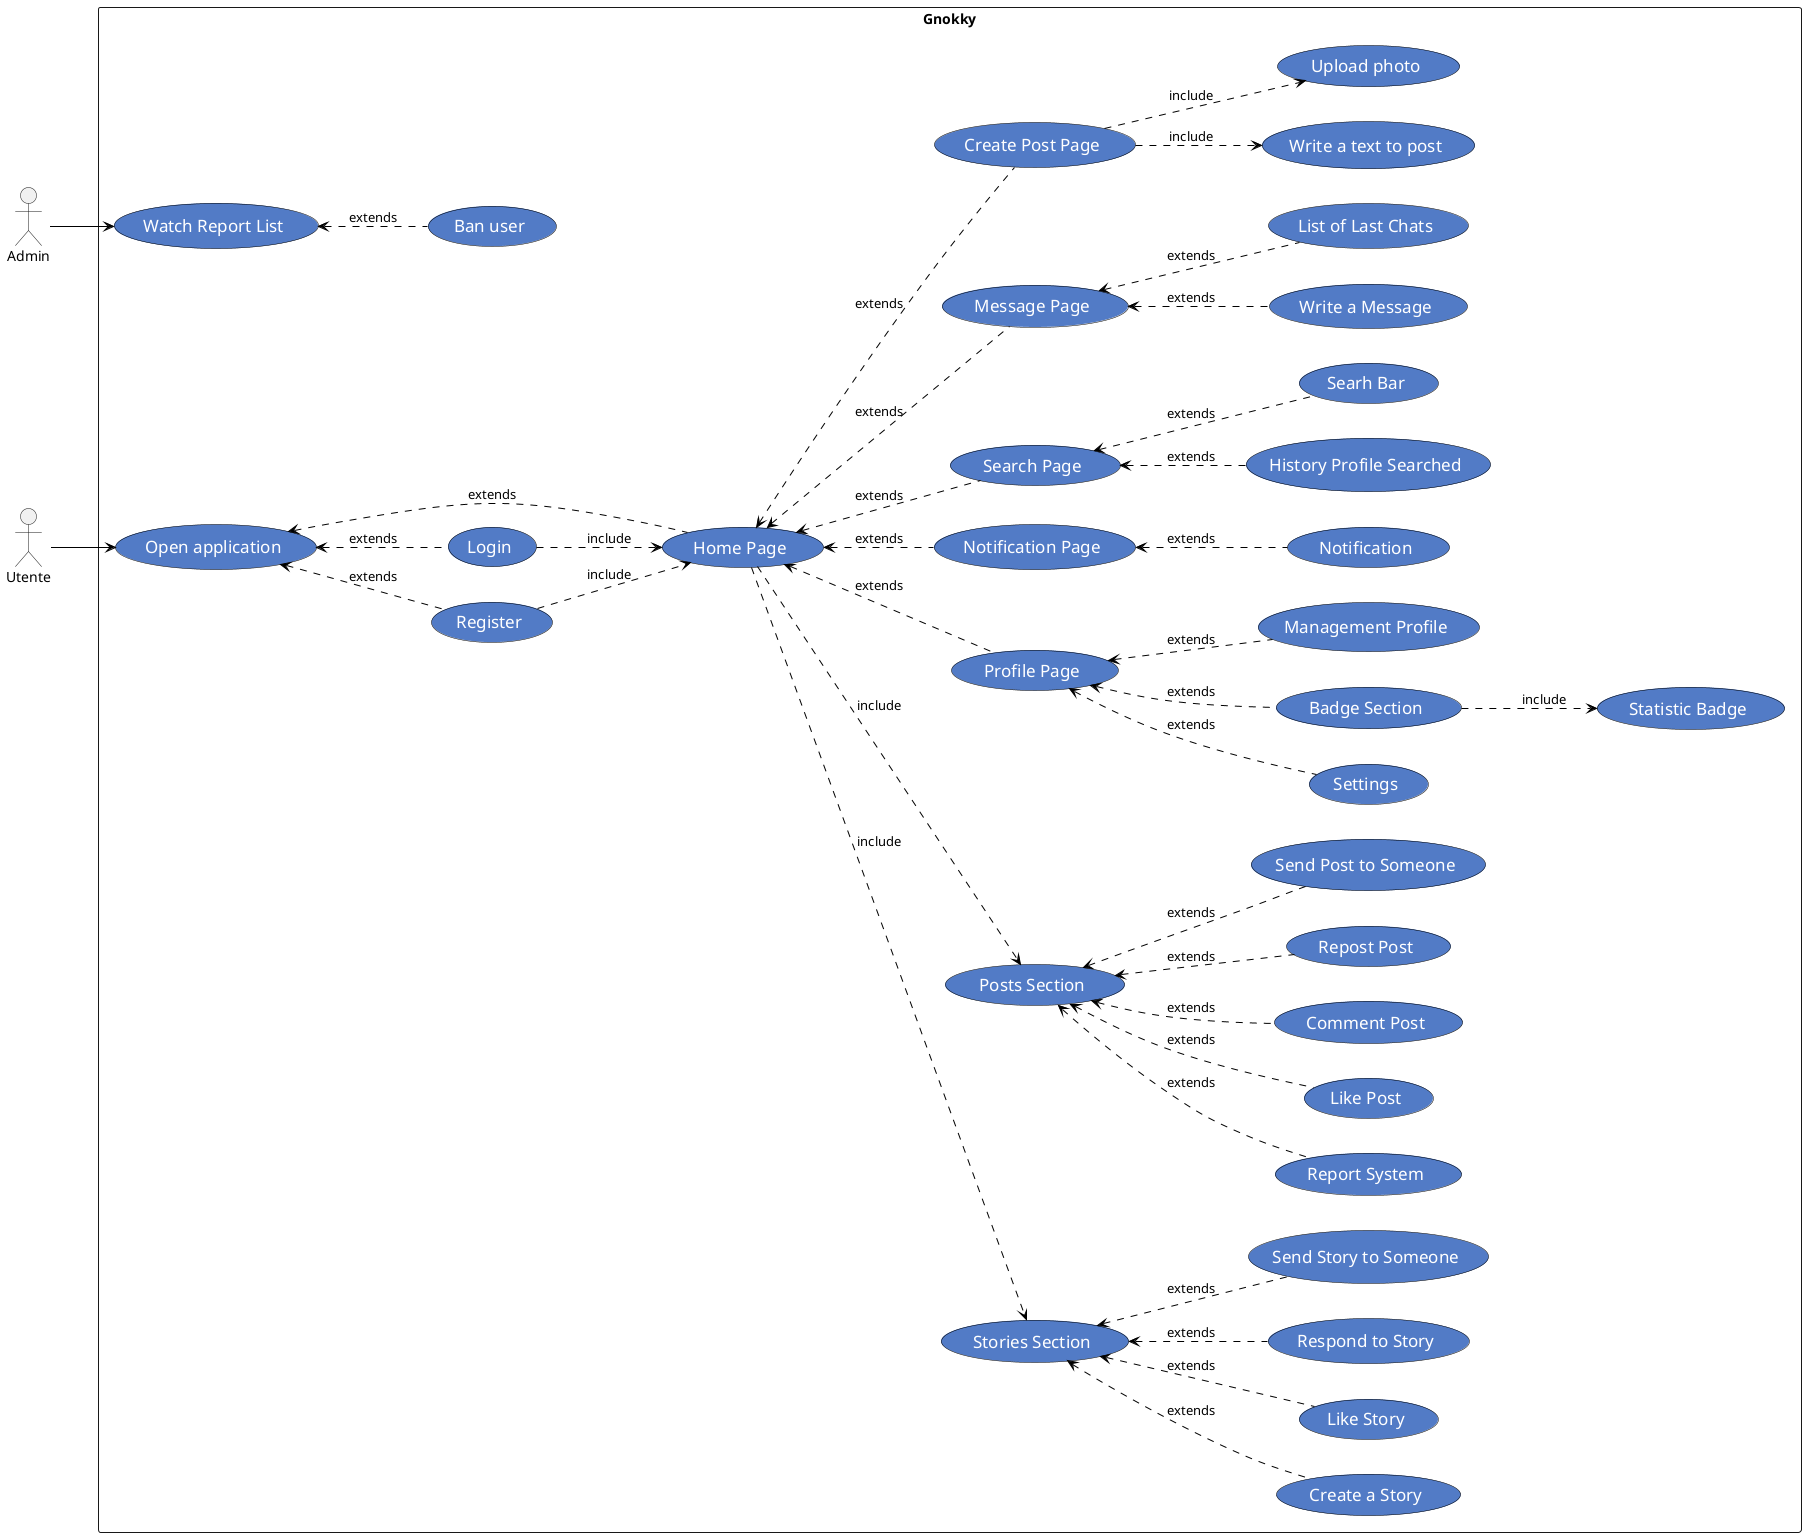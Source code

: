 @startuml gnokky
skinparam usecase {
    FontColor          white
    AttributeFontColor white
    FontSize           17
    AttributeFontSize  15
    AttributeFontname  Droid Sans Mono
    BackgroundColor    #527BC6
    BorderColor        black
    ArrowColor         black
}
left to right direction
:Admin:
:Utente:
rectangle Gnokky{
    Utente --> (Open application)
    Admin --> (Watch Report List)

    (Watch Report List) <.. (Ban user) : extends

    (Open application) <.. (Register) : extends
    (Open application) <.. (Login) : extends
    (Open application) <.. (Home Page) : extends
    (Register) ..> (Home Page) : include
    (Login) ..> (Home Page) : include

    (Home Page) ..> (Stories Section) : include
    (Home Page) ..> (Posts Section) : include
    (Home Page) <.. (Profile Page) : extends
    (Home Page) <.. (Notification Page) : extends
    (Home Page) <.. (Search Page) : extends
    (Home Page) <.. (Message Page) : extends
    (Home Page) <.. (Create Post Page) : extends

    (Profile Page) <.. (Management Profile) : extends
    (Profile Page) <.. (Settings) : extends
    (Profile Page) <.. (Badge Section) : extends

    (Badge Section) ..> (Statistic Badge) : include

    (Notification Page) <.. (Notification) : extends

    (Search Page) <.. (Searh Bar) : extends
    (Search Page) <.. (History Profile Searched) : extends

    (Message Page) <.. (List of Last Chats) : extends
    (Message Page) <.. (Write a Message) : extends

    (Create Post Page) ..> (Upload photo) : include
    (Create Post Page) ..> (Write a text to post) : include

    (Stories Section) <.. (Like Story) : extends
    (Stories Section) <.. (Respond to Story) : extends
    (Stories Section) <.. (Send Story to Someone) : extends
    (Stories Section) <.. (Create a Story) : extends

    (Posts Section) <.. (Like Post) : extends
    (Posts Section) <.. (Comment Post) : extends
    (Posts Section) <.. (Repost Post) : extends
    (Posts Section) <.. (Send Post to Someone) : extends
    (Posts Section) <.. (Report System) : extends 
}

@enduml